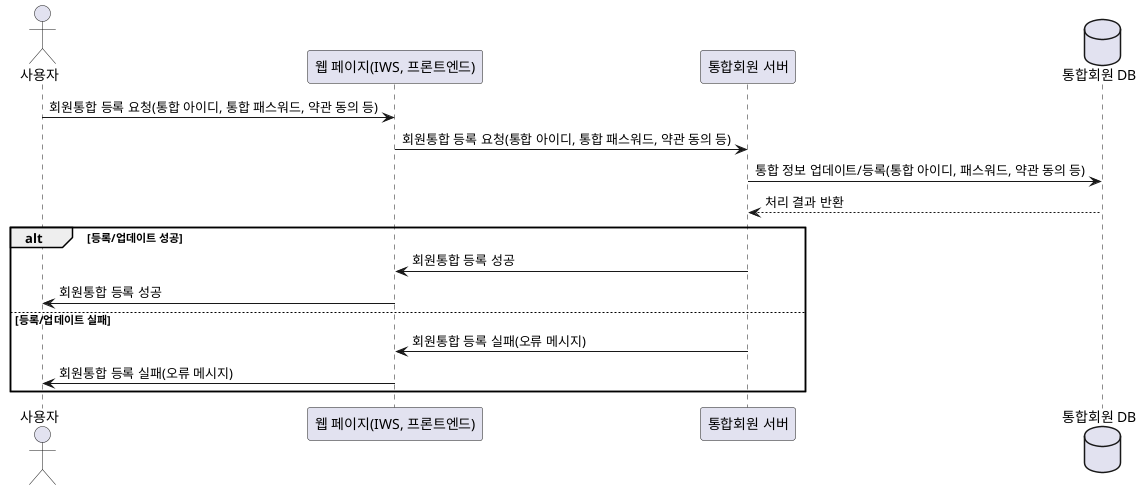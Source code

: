 @startuml
' 회원통합 등록(회원통합 절차 완료) 시나리오 상세 시퀀스 다이어그램
' IWS는 웹 페이지(프론트엔드)임

actor "사용자" as User
participant "웹 페이지(IWS, 프론트엔드)" as IWS
participant "통합회원 서버" as IntegrationServer
database "통합회원 DB" as IntegrationMemberDB

' 1. 사용자가 웹 페이지(IWS)에서 통합 절차(약관 동의, 통합 아이디/패스워드 입력 등)를 완료하고 회원통합 등록 요청
User -> IWS : 회원통합 등록 요청(통합 아이디, 통합 패스워드, 약관 동의 등)

' 2. 웹 페이지(IWS)가 통합회원 서버에 회원통합 등록 요청 전달
IWS -> IntegrationServer : 회원통합 등록 요청(통합 아이디, 통합 패스워드, 약관 동의 등)

' 3. 통합회원 서버가 통합회원 DB에 통합 정보 업데이트 또는 신규 등록
IntegrationServer -> IntegrationMemberDB : 통합 정보 업데이트/등록(통합 아이디, 패스워드, 약관 동의 등)
IntegrationMemberDB --> IntegrationServer : 처리 결과 반환

alt 등록/업데이트 성공
    ' 4-1. 통합회원 정보가 정상적으로 등록/업데이트된 경우
    IntegrationServer -> IWS : 회원통합 등록 성공
    IWS -> User : 회원통합 등록 성공
else 등록/업데이트 실패
    ' 4-2. 오류 등으로 등록/업데이트 실패 시
    IntegrationServer -> IWS : 회원통합 등록 실패(오류 메시지)
    IWS -> User : 회원통합 등록 실패(오류 메시지)
end
@enduml 